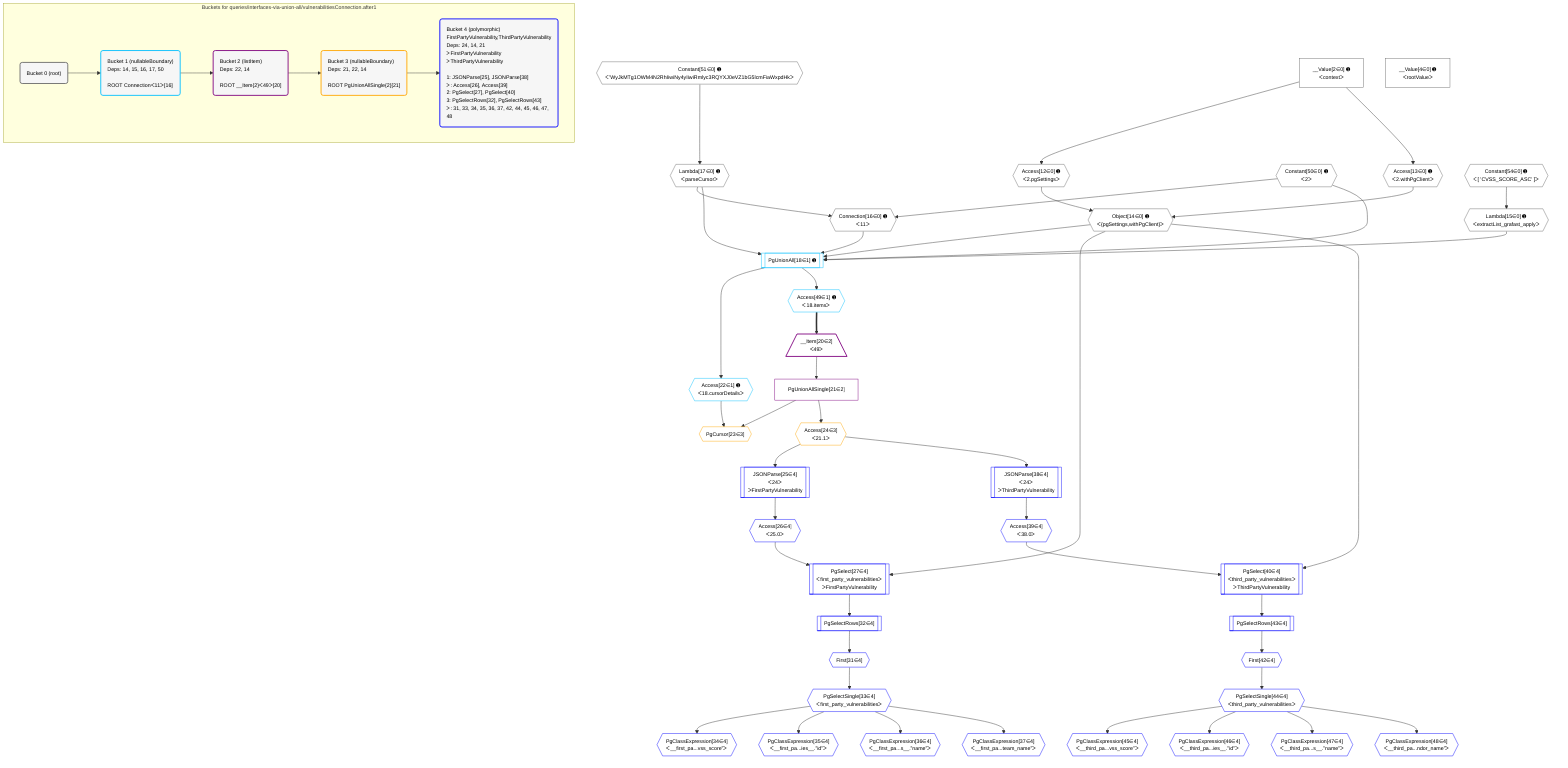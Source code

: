%%{init: {'themeVariables': { 'fontSize': '12px'}}}%%
graph TD
    classDef path fill:#eee,stroke:#000,color:#000
    classDef plan fill:#fff,stroke-width:1px,color:#000
    classDef itemplan fill:#fff,stroke-width:2px,color:#000
    classDef unbatchedplan fill:#dff,stroke-width:1px,color:#000
    classDef sideeffectplan fill:#fcc,stroke-width:2px,color:#000
    classDef bucket fill:#f6f6f6,color:#000,stroke-width:2px,text-align:left


    %% plan dependencies
    Object14{{"Object[14∈0] ➊<br />ᐸ{pgSettings,withPgClient}ᐳ"}}:::plan
    Access12{{"Access[12∈0] ➊<br />ᐸ2.pgSettingsᐳ"}}:::plan
    Access13{{"Access[13∈0] ➊<br />ᐸ2.withPgClientᐳ"}}:::plan
    Access12 & Access13 --> Object14
    Connection16{{"Connection[16∈0] ➊<br />ᐸ11ᐳ"}}:::plan
    Constant50{{"Constant[50∈0] ➊<br />ᐸ2ᐳ"}}:::plan
    Lambda17{{"Lambda[17∈0] ➊<br />ᐸparseCursorᐳ"}}:::plan
    Constant50 & Lambda17 --> Connection16
    __Value2["__Value[2∈0] ➊<br />ᐸcontextᐳ"]:::plan
    __Value2 --> Access12
    __Value2 --> Access13
    Lambda15{{"Lambda[15∈0] ➊<br />ᐸextractList_grafast_applyᐳ"}}:::plan
    Constant54{{"Constant[54∈0] ➊<br />ᐸ[ 'CVSS_SCORE_ASC' ]ᐳ"}}:::plan
    Constant54 --> Lambda15
    Constant51{{"Constant[51∈0] ➊<br />ᐸ'WyJkMTg1OWM4N2RhIiwiNy4yIiwiRmlyc3RQYXJ0eVZ1bG5lcmFiaWxpdHkᐳ"}}:::plan
    Constant51 --> Lambda17
    __Value4["__Value[4∈0] ➊<br />ᐸrootValueᐳ"]:::plan
    PgUnionAll18[["PgUnionAll[18∈1] ➊"]]:::plan
    Object14 & Lambda15 & Connection16 & Lambda17 & Constant50 --> PgUnionAll18
    Access22{{"Access[22∈1] ➊<br />ᐸ18.cursorDetailsᐳ"}}:::plan
    PgUnionAll18 --> Access22
    Access49{{"Access[49∈1] ➊<br />ᐸ18.itemsᐳ"}}:::plan
    PgUnionAll18 --> Access49
    __Item20[/"__Item[20∈2]<br />ᐸ49ᐳ"\]:::itemplan
    Access49 ==> __Item20
    PgUnionAllSingle21["PgUnionAllSingle[21∈2]"]:::plan
    __Item20 --> PgUnionAllSingle21
    PgCursor23{{"PgCursor[23∈3]"}}:::plan
    PgUnionAllSingle21 & Access22 --> PgCursor23
    Access24{{"Access[24∈3]<br />ᐸ21.1ᐳ"}}:::plan
    PgUnionAllSingle21 --> Access24
    PgSelect27[["PgSelect[27∈4]<br />ᐸfirst_party_vulnerabilitiesᐳ<br />ᐳFirstPartyVulnerability"]]:::plan
    Access26{{"Access[26∈4]<br />ᐸ25.0ᐳ"}}:::plan
    Object14 & Access26 --> PgSelect27
    PgSelect40[["PgSelect[40∈4]<br />ᐸthird_party_vulnerabilitiesᐳ<br />ᐳThirdPartyVulnerability"]]:::plan
    Access39{{"Access[39∈4]<br />ᐸ38.0ᐳ"}}:::plan
    Object14 & Access39 --> PgSelect40
    JSONParse25[["JSONParse[25∈4]<br />ᐸ24ᐳ<br />ᐳFirstPartyVulnerability"]]:::plan
    Access24 --> JSONParse25
    JSONParse25 --> Access26
    First31{{"First[31∈4]"}}:::plan
    PgSelectRows32[["PgSelectRows[32∈4]"]]:::plan
    PgSelectRows32 --> First31
    PgSelect27 --> PgSelectRows32
    PgSelectSingle33{{"PgSelectSingle[33∈4]<br />ᐸfirst_party_vulnerabilitiesᐳ"}}:::plan
    First31 --> PgSelectSingle33
    PgClassExpression34{{"PgClassExpression[34∈4]<br />ᐸ__first_pa...vss_score”ᐳ"}}:::plan
    PgSelectSingle33 --> PgClassExpression34
    PgClassExpression35{{"PgClassExpression[35∈4]<br />ᐸ__first_pa...ies__.”id”ᐳ"}}:::plan
    PgSelectSingle33 --> PgClassExpression35
    PgClassExpression36{{"PgClassExpression[36∈4]<br />ᐸ__first_pa...s__.”name”ᐳ"}}:::plan
    PgSelectSingle33 --> PgClassExpression36
    PgClassExpression37{{"PgClassExpression[37∈4]<br />ᐸ__first_pa...team_name”ᐳ"}}:::plan
    PgSelectSingle33 --> PgClassExpression37
    JSONParse38[["JSONParse[38∈4]<br />ᐸ24ᐳ<br />ᐳThirdPartyVulnerability"]]:::plan
    Access24 --> JSONParse38
    JSONParse38 --> Access39
    First42{{"First[42∈4]"}}:::plan
    PgSelectRows43[["PgSelectRows[43∈4]"]]:::plan
    PgSelectRows43 --> First42
    PgSelect40 --> PgSelectRows43
    PgSelectSingle44{{"PgSelectSingle[44∈4]<br />ᐸthird_party_vulnerabilitiesᐳ"}}:::plan
    First42 --> PgSelectSingle44
    PgClassExpression45{{"PgClassExpression[45∈4]<br />ᐸ__third_pa...vss_score”ᐳ"}}:::plan
    PgSelectSingle44 --> PgClassExpression45
    PgClassExpression46{{"PgClassExpression[46∈4]<br />ᐸ__third_pa...ies__.”id”ᐳ"}}:::plan
    PgSelectSingle44 --> PgClassExpression46
    PgClassExpression47{{"PgClassExpression[47∈4]<br />ᐸ__third_pa...s__.”name”ᐳ"}}:::plan
    PgSelectSingle44 --> PgClassExpression47
    PgClassExpression48{{"PgClassExpression[48∈4]<br />ᐸ__third_pa...ndor_name”ᐳ"}}:::plan
    PgSelectSingle44 --> PgClassExpression48

    %% define steps

    subgraph "Buckets for queries/interfaces-via-union-all/vulnerabilitiesConnection.after1"
    Bucket0("Bucket 0 (root)"):::bucket
    classDef bucket0 stroke:#696969
    class Bucket0,__Value2,__Value4,Access12,Access13,Object14,Lambda15,Connection16,Lambda17,Constant50,Constant51,Constant54 bucket0
    Bucket1("Bucket 1 (nullableBoundary)<br />Deps: 14, 15, 16, 17, 50<br /><br />ROOT Connectionᐸ11ᐳ[16]"):::bucket
    classDef bucket1 stroke:#00bfff
    class Bucket1,PgUnionAll18,Access22,Access49 bucket1
    Bucket2("Bucket 2 (listItem)<br />Deps: 22, 14<br /><br />ROOT __Item{2}ᐸ49ᐳ[20]"):::bucket
    classDef bucket2 stroke:#7f007f
    class Bucket2,__Item20,PgUnionAllSingle21 bucket2
    Bucket3("Bucket 3 (nullableBoundary)<br />Deps: 21, 22, 14<br /><br />ROOT PgUnionAllSingle{2}[21]"):::bucket
    classDef bucket3 stroke:#ffa500
    class Bucket3,PgCursor23,Access24 bucket3
    Bucket4("Bucket 4 (polymorphic)<br />FirstPartyVulnerability,ThirdPartyVulnerability<br />Deps: 24, 14, 21<br />ᐳFirstPartyVulnerability<br />ᐳThirdPartyVulnerability<br /><br />1: JSONParse[25], JSONParse[38]<br />ᐳ: Access[26], Access[39]<br />2: PgSelect[27], PgSelect[40]<br />3: PgSelectRows[32], PgSelectRows[43]<br />ᐳ: 31, 33, 34, 35, 36, 37, 42, 44, 45, 46, 47, 48"):::bucket
    classDef bucket4 stroke:#0000ff
    class Bucket4,JSONParse25,Access26,PgSelect27,First31,PgSelectRows32,PgSelectSingle33,PgClassExpression34,PgClassExpression35,PgClassExpression36,PgClassExpression37,JSONParse38,Access39,PgSelect40,First42,PgSelectRows43,PgSelectSingle44,PgClassExpression45,PgClassExpression46,PgClassExpression47,PgClassExpression48 bucket4
    Bucket0 --> Bucket1
    Bucket1 --> Bucket2
    Bucket2 --> Bucket3
    Bucket3 --> Bucket4
    end